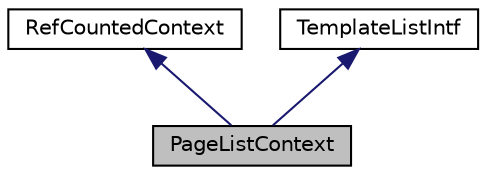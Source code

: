 digraph "PageListContext"
{
 // INTERACTIVE_SVG=YES
  edge [fontname="Helvetica",fontsize="10",labelfontname="Helvetica",labelfontsize="10"];
  node [fontname="Helvetica",fontsize="10",shape=record];
  Node0 [label="PageListContext",height=0.2,width=0.4,color="black", fillcolor="grey75", style="filled", fontcolor="black"];
  Node1 -> Node0 [dir="back",color="midnightblue",fontsize="10",style="solid",fontname="Helvetica"];
  Node1 [label="RefCountedContext",height=0.2,width=0.4,color="black", fillcolor="white", style="filled",URL="$d8/d96/class_ref_counted_context.html",tooltip="Helper class to support reference counting. "];
  Node2 -> Node0 [dir="back",color="midnightblue",fontsize="10",style="solid",fontname="Helvetica"];
  Node2 [label="TemplateListIntf",height=0.2,width=0.4,color="black", fillcolor="white", style="filled",URL="$d6/d88/class_template_list_intf.html",tooltip="Abstract read-only interface for a context value of type list. "];
}
